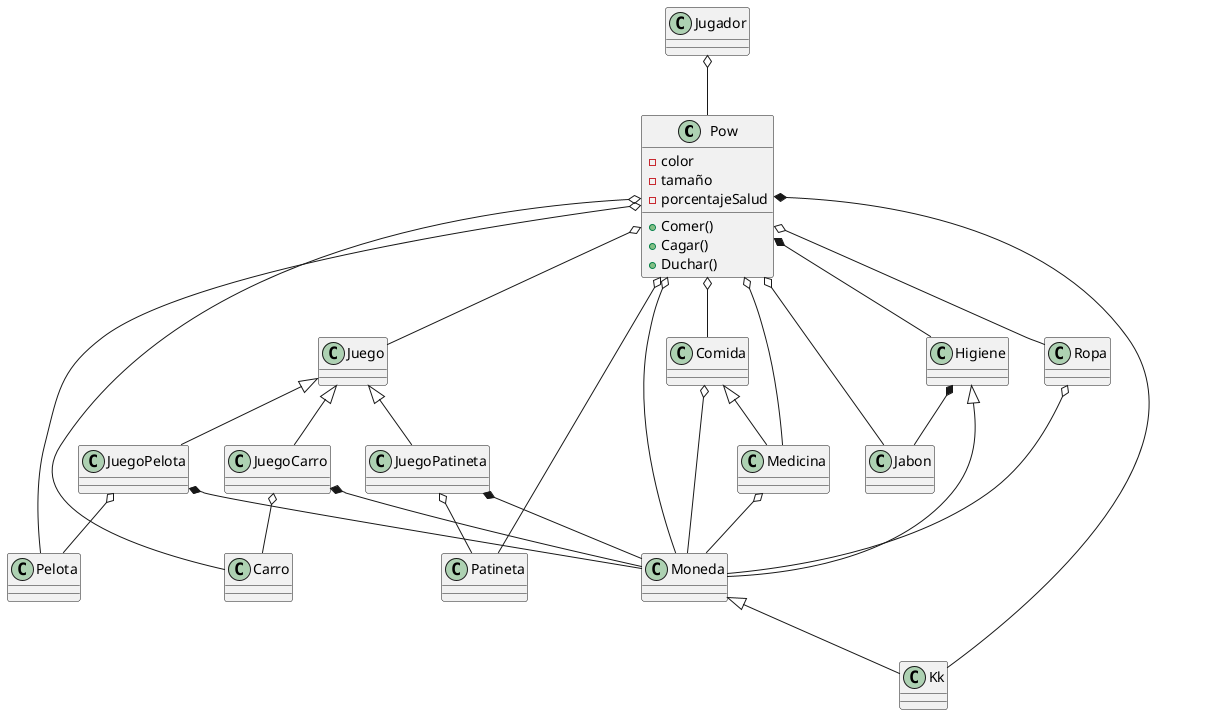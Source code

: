 @startuml pow
class Pow {
    -color
    -tamaño
    -porcentajeSalud
    +Comer()
    +Cagar()
    +Duchar()
}
class Juego
class JuegoPelota
class JuegoCarro
class JuegoPatineta
class Pelota
class Carro
class Patineta
class Kk
class Medicina
class Comida
class Ropa
class Higiene
class Jabon
class Moneda
class Jugador

'Usa...'
Jugador o-- Pow
Pow o-- Juego
Pow o-- Ropa
Pow o-- Moneda
Pow o-- Medicina
Pow o-- Carro
Pow o-- Pelota
Pow o-- Patineta
Pow o-- Comida
Pow o-- Jabon
JuegoPelota o-- Pelota
JuegoCarro o-- Carro
JuegoPatineta o-- Patineta
Medicina o-- Moneda
Comida o-- Moneda
Ropa o-- Moneda

'Tiene...'
Pow *-- Higiene
Pow *-- Kk
Higiene *-- Jabon
JuegoCarro *-- Moneda
JuegoPelota *-- Moneda
JuegoPatineta *-- Moneda

'Es un...'
Moneda <|-- Kk
Comida <|-- Medicina
Juego <|-- JuegoCarro
Juego <|--JuegoPelota
Juego <|--JuegoPatineta
Higiene <|-- Moneda

@enduml